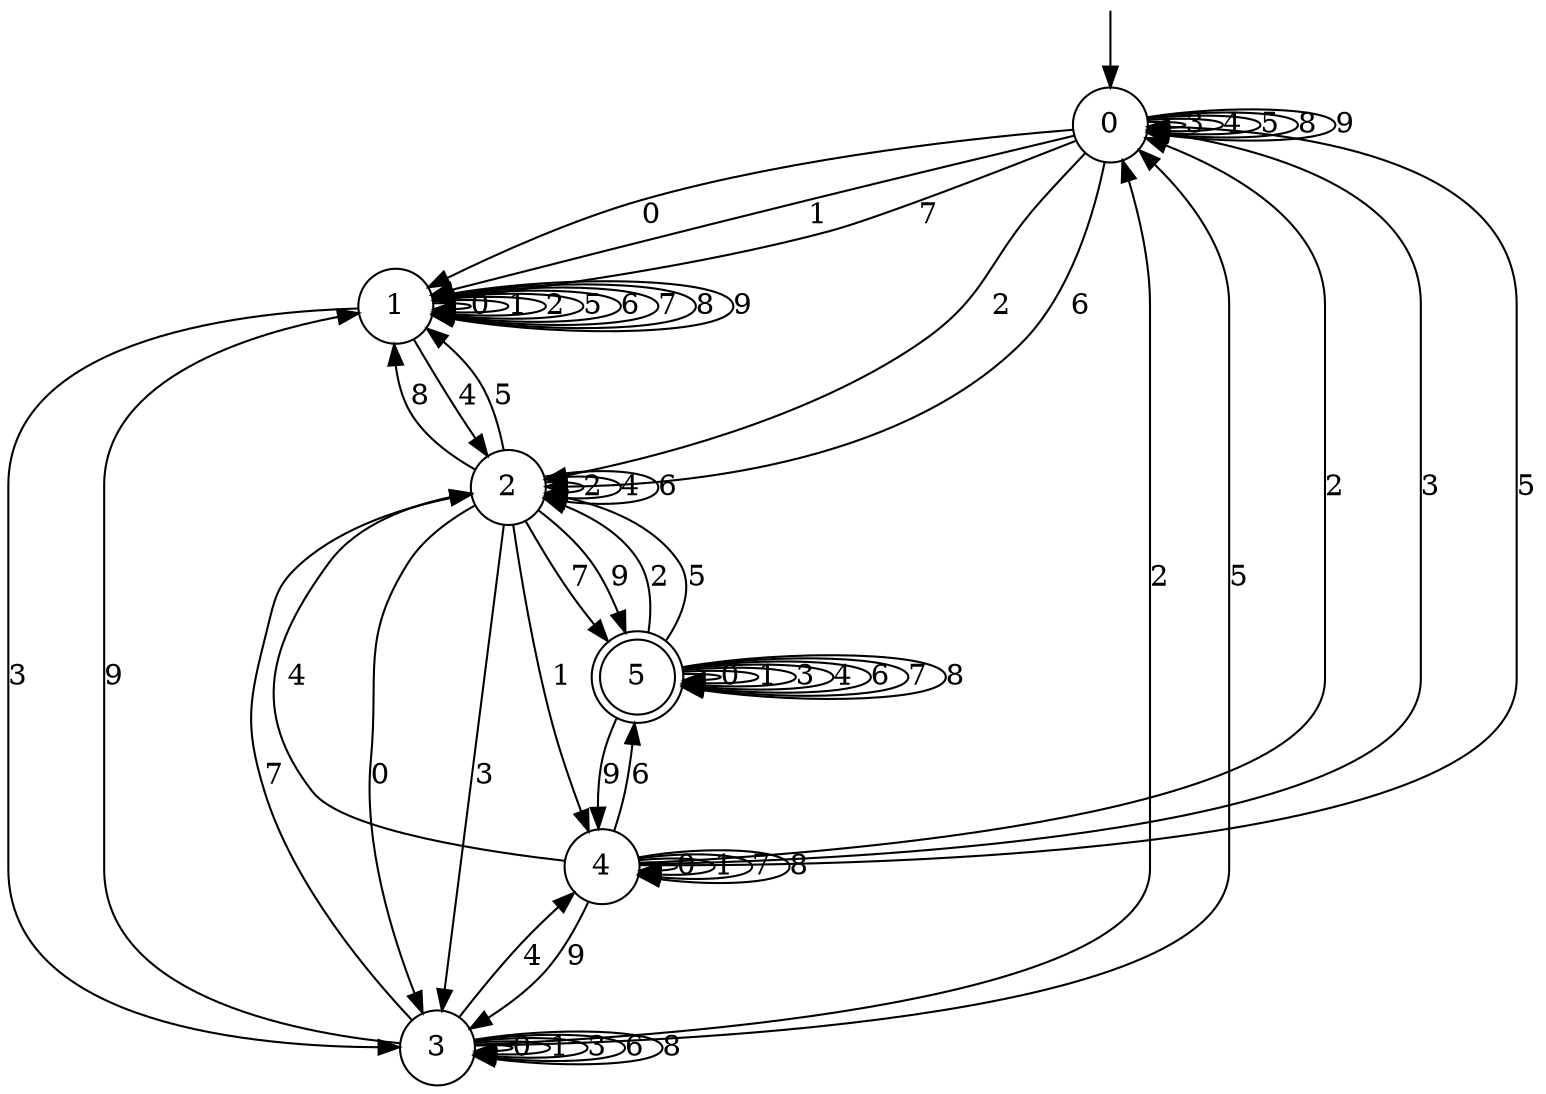 digraph g {

	s0 [shape="circle" label="0"];
	s1 [shape="circle" label="1"];
	s2 [shape="circle" label="2"];
	s3 [shape="circle" label="3"];
	s4 [shape="circle" label="4"];
	s5 [shape="doublecircle" label="5"];
	s0 -> s1 [label="0"];
	s0 -> s1 [label="1"];
	s0 -> s2 [label="2"];
	s0 -> s0 [label="3"];
	s0 -> s0 [label="4"];
	s0 -> s0 [label="5"];
	s0 -> s2 [label="6"];
	s0 -> s1 [label="7"];
	s0 -> s0 [label="8"];
	s0 -> s0 [label="9"];
	s1 -> s1 [label="0"];
	s1 -> s1 [label="1"];
	s1 -> s1 [label="2"];
	s1 -> s3 [label="3"];
	s1 -> s2 [label="4"];
	s1 -> s1 [label="5"];
	s1 -> s1 [label="6"];
	s1 -> s1 [label="7"];
	s1 -> s1 [label="8"];
	s1 -> s1 [label="9"];
	s2 -> s3 [label="0"];
	s2 -> s4 [label="1"];
	s2 -> s2 [label="2"];
	s2 -> s3 [label="3"];
	s2 -> s2 [label="4"];
	s2 -> s1 [label="5"];
	s2 -> s2 [label="6"];
	s2 -> s5 [label="7"];
	s2 -> s1 [label="8"];
	s2 -> s5 [label="9"];
	s3 -> s3 [label="0"];
	s3 -> s3 [label="1"];
	s3 -> s0 [label="2"];
	s3 -> s3 [label="3"];
	s3 -> s4 [label="4"];
	s3 -> s0 [label="5"];
	s3 -> s3 [label="6"];
	s3 -> s2 [label="7"];
	s3 -> s3 [label="8"];
	s3 -> s1 [label="9"];
	s4 -> s4 [label="0"];
	s4 -> s4 [label="1"];
	s4 -> s0 [label="2"];
	s4 -> s0 [label="3"];
	s4 -> s2 [label="4"];
	s4 -> s0 [label="5"];
	s4 -> s5 [label="6"];
	s4 -> s4 [label="7"];
	s4 -> s4 [label="8"];
	s4 -> s3 [label="9"];
	s5 -> s5 [label="0"];
	s5 -> s5 [label="1"];
	s5 -> s2 [label="2"];
	s5 -> s5 [label="3"];
	s5 -> s5 [label="4"];
	s5 -> s2 [label="5"];
	s5 -> s5 [label="6"];
	s5 -> s5 [label="7"];
	s5 -> s5 [label="8"];
	s5 -> s4 [label="9"];

__start0 [label="" shape="none" width="0" height="0"];
__start0 -> s0;

}
